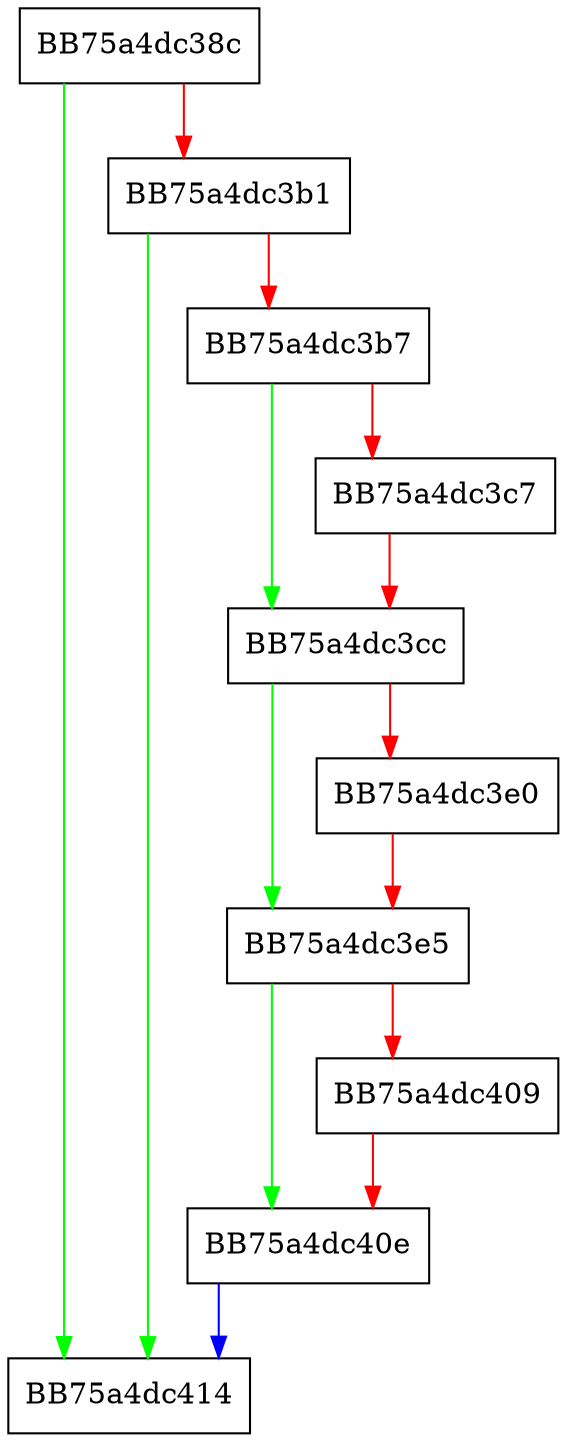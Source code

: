 digraph freeIdNode {
  node [shape="box"];
  graph [splines=ortho];
  BB75a4dc38c -> BB75a4dc414 [color="green"];
  BB75a4dc38c -> BB75a4dc3b1 [color="red"];
  BB75a4dc3b1 -> BB75a4dc414 [color="green"];
  BB75a4dc3b1 -> BB75a4dc3b7 [color="red"];
  BB75a4dc3b7 -> BB75a4dc3cc [color="green"];
  BB75a4dc3b7 -> BB75a4dc3c7 [color="red"];
  BB75a4dc3c7 -> BB75a4dc3cc [color="red"];
  BB75a4dc3cc -> BB75a4dc3e5 [color="green"];
  BB75a4dc3cc -> BB75a4dc3e0 [color="red"];
  BB75a4dc3e0 -> BB75a4dc3e5 [color="red"];
  BB75a4dc3e5 -> BB75a4dc40e [color="green"];
  BB75a4dc3e5 -> BB75a4dc409 [color="red"];
  BB75a4dc409 -> BB75a4dc40e [color="red"];
  BB75a4dc40e -> BB75a4dc414 [color="blue"];
}